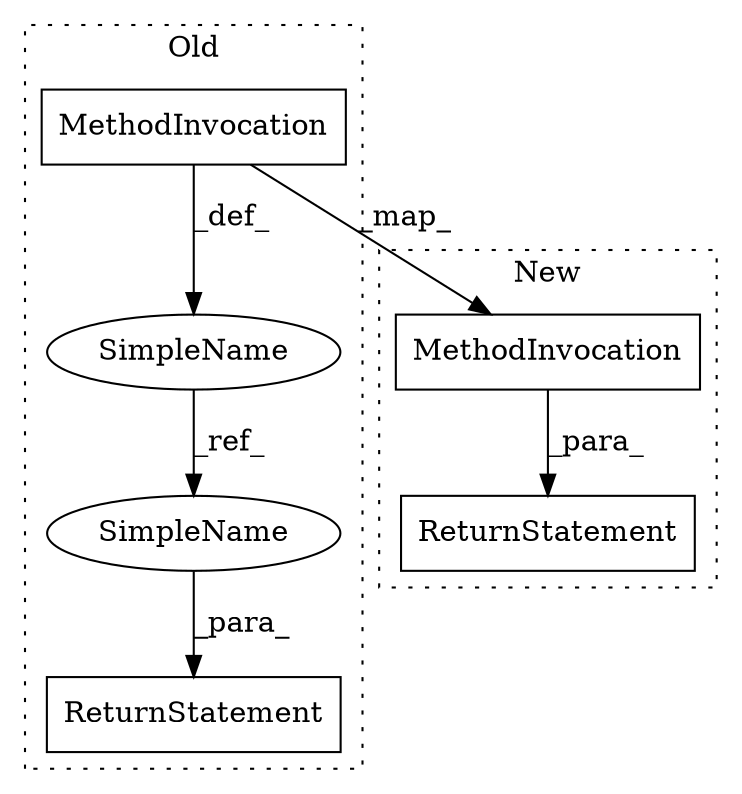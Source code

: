 digraph G {
subgraph cluster0 {
1 [label="MethodInvocation" a="32" s="177044,177086" l="28,1" shape="box"];
3 [label="ReturnStatement" a="41" s="177097" l="7" shape="box"];
5 [label="SimpleName" a="42" s="177104" l="3" shape="ellipse"];
6 [label="SimpleName" a="42" s="177029" l="3" shape="ellipse"];
label = "Old";
style="dotted";
}
subgraph cluster1 {
2 [label="MethodInvocation" a="32" s="194170,194212" l="28,1" shape="box"];
4 [label="ReturnStatement" a="41" s="194154" l="7" shape="box"];
label = "New";
style="dotted";
}
1 -> 6 [label="_def_"];
1 -> 2 [label="_map_"];
2 -> 4 [label="_para_"];
5 -> 3 [label="_para_"];
6 -> 5 [label="_ref_"];
}